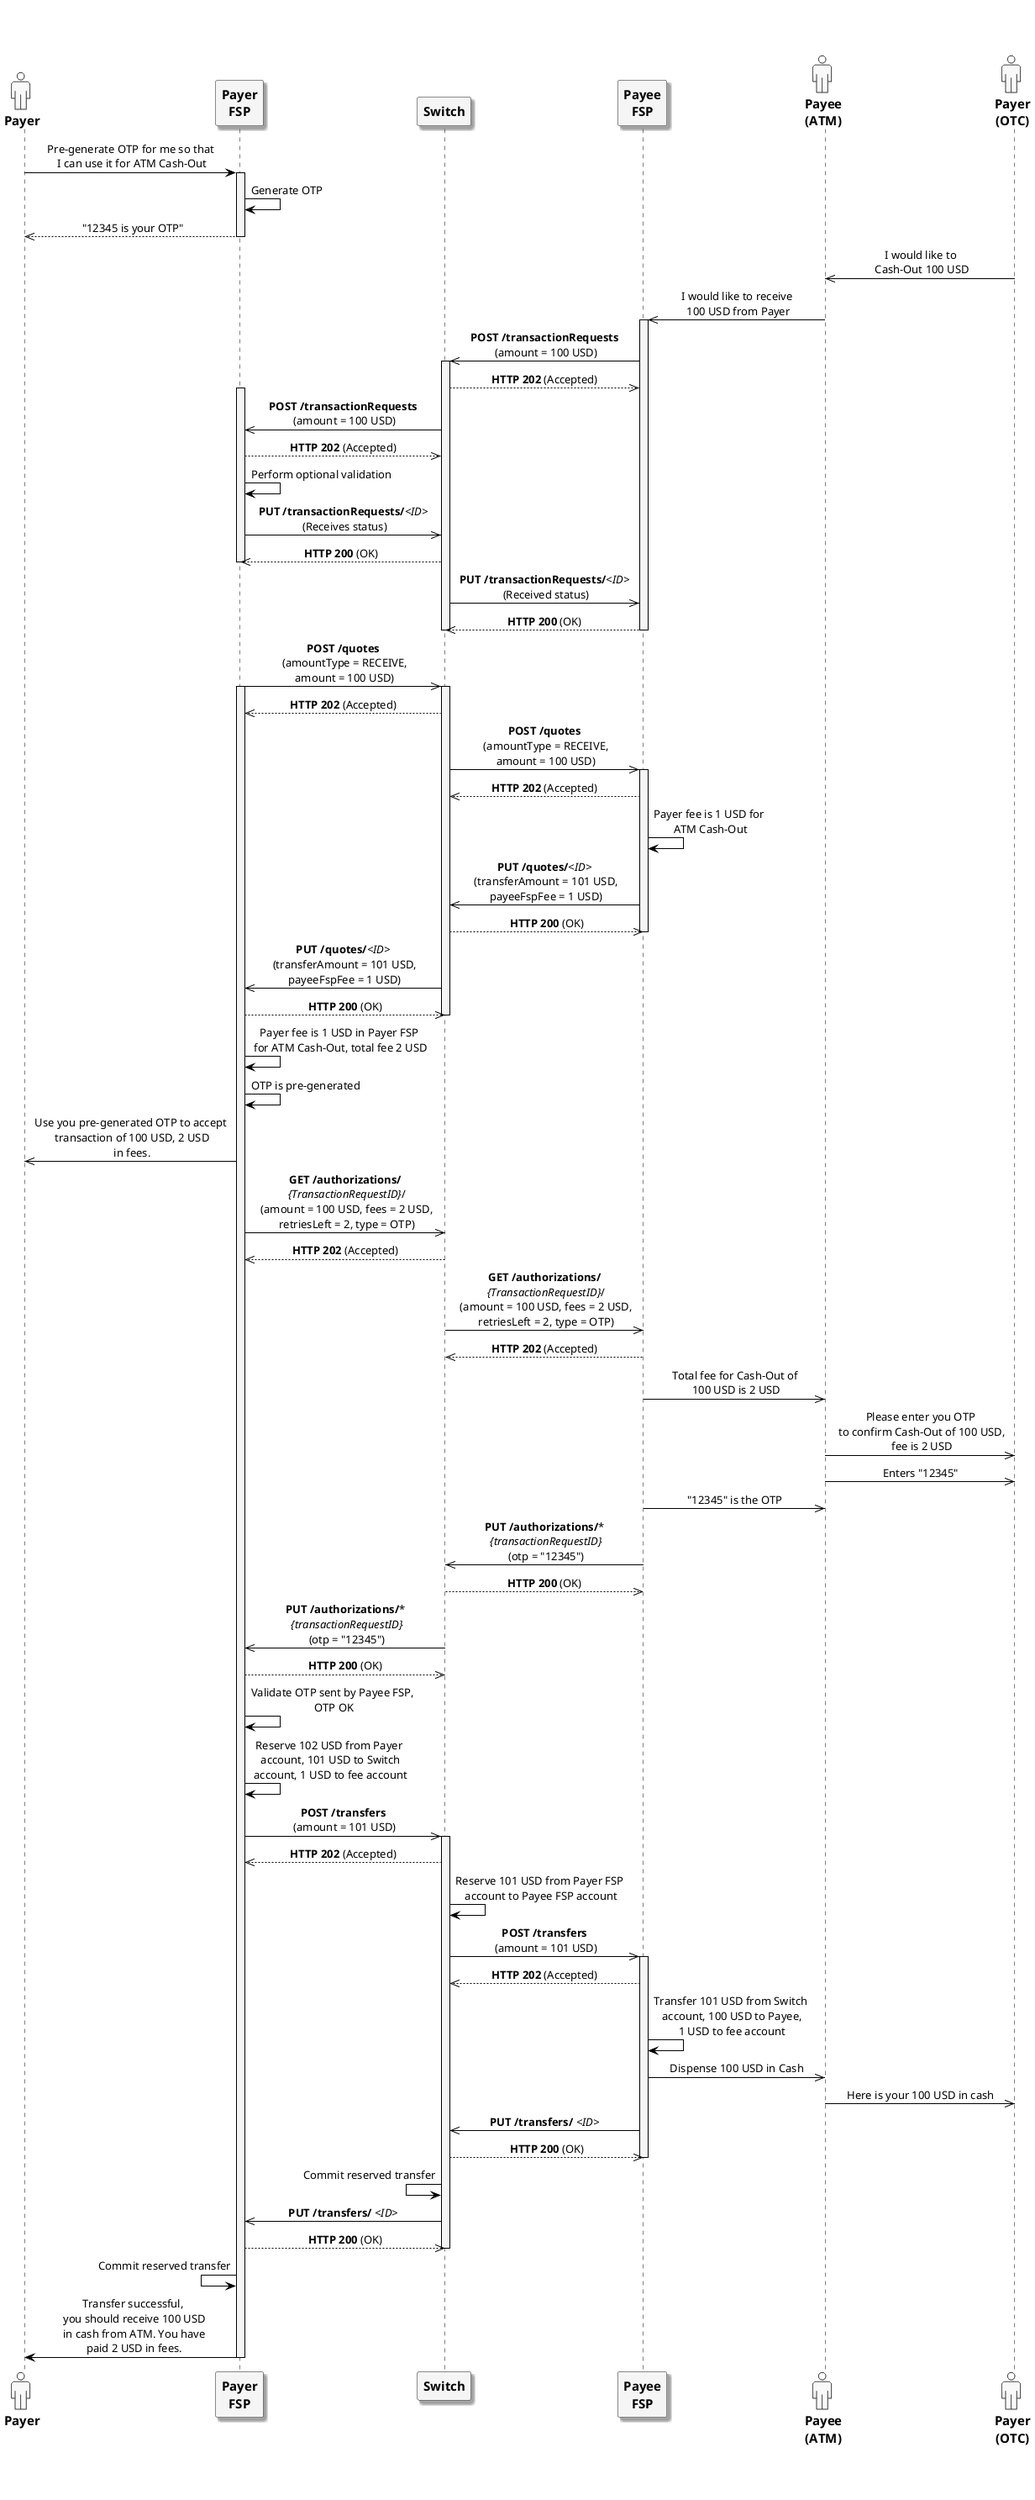 /'*****
License
--------------
Copyright © 2017 Bill & Melinda Gates Foundation
The Mojaloop files are made available by the Bill & Melinda Gates Foundation under the Apache License, Version 2.0 (the "License") and you may not use these files except in compliance with the License. You may obtain a copy of the License at
http://www.apache.org/licenses/LICENSE-2.0
Unless required by applicable law or agreed to in writing, the Mojaloop files are distributed on an "AS IS" BASIS, WITHOUT WARRANTIES OR CONDITIONS OF ANY KIND, either express or implied. See the License for the specific language governing permissions and limitations under the License.
Contributors
--------------
This is the official list of the Mojaloop project contributors for this file.
Names of the original copyright holders (individuals or organizations)
should be listed with a '*' in the first column. People who have
contributed from an organization can be listed under the organization
that actually holds the copyright for their contributions (see the
Gates Foundation organization for an example). Those individuals should have
their names indented and be marked with a '-'. Email address can be added
optionally within square brackets <email>.
* Gates Foundation
- Name Surname <name.surname@gatesfoundation.com>

* Henk Kodde <henk.kodde@modusbox.com>
--------------
******'/

@startuml

' define actor image
sprite $actor [25x48/16] {
    0000000000010000000000000
    0000000006CAC910000000000
    0000000095101292000000000
    0000000651000119000000000
    0000000B10000018400000000
    0000001A10000016600000000
    0000000B10000017510000000
    000000083100001A210000000
    0000000191000176110000000
    000000003A866A61100000000
    0000000000466211100000000
    0003333333334443333310000
    0088888888888888888892000
    0821111111111111111118200
    8311111111111111111111A00
    A111111111111111111111A20
    A111111111111111111111A20
    A111111111111111111111A20
    A111111111111111111111A20
    A111111111111111111111A20
    A111111111111111111111A20
    A111111111111111111111A20
    A111111111111111111111A20
    A111551111111111138111A20
    A111661111111111139111A20
    A211661111111111139111A20
    A211661111111111139111A20
    A211661111161111139111A20
    A2116611111A2111139111A20
    A2116611111A2111139111A20
    A2116611111A2111139111A20
    A7669611111A211113A666B20
    36669611111A211113A666610
    00016611111A2111139111110
    00006611111A2111139100000
    00006611111A2111139100000
    00006611111A2111139100000
    00006611111A2111139100000
    00006611111A2111139100000
    00006611111A2111139100000
    00006611111A2111139100000
    00006611111A2111139100000
    00006611111A2111139100000
    00006611111A2111139100000
    00006966666B7666679100000
    0000266666666666664100000
    0000000111111111111100000
    0000000000000000000000000
}

' declaring skinparam
skinparam sequenceMessageAlign center
skinparam shadowing false
skinparam defaultFontName Arial
skinparam monochrome true
skinparam SequenceLifeLineBackgroundColor WhiteSmoke
skinparam SequenceLifeLineBorderColor Black
skinparam ActorFontStyle Bold
skinparam ActorFontSize 15
skinparam ParticipantFontStyle Bold
skinparam ParticipantFontSize 15
skinparam ParticipantBackgroundColor WhiteSmoke
skinparam ArrowColor Black

skinparam actor {
    Bordercolor none
    Backgroundcolor none
    shadowing false
}

skinparam participant {
    shadowing true
}

' declare title
' title ATM-Initiated Cash-Out example

' Actor Keys:
' participant - FSP(Payer/Payee) and Switch
' actor - Payee/Payer(OTC/Agent)

' declare actors
actor "<$actor>\nPayer" as Payer
participant "Payer\nFSP" as PayerFSP
participant "Switch" as SWITCH
participant "Payee\nFSP" as PayeeFSP
actor "<$actor>\nPayee\n(ATM)" as PayeeATM
actor "<$actor>\nPayer\n(OTC)" as PayerOTC

' start flow

Payer -> PayerFSP: Pre-generate OTP for me so that\n I can use it for ATM Cash-Out
activate PayerFSP
PayerFSP -> PayerFSP: Generate OTP
Payer <<-- PayerFSP: "12345 is your OTP"
deactivate PayerFSP
PayeeATM <<- PayerOTC: I would like to\n Cash-Out 100 USD
PayeeFSP <<- PayeeATM: I would like to receive\n 100 USD from Payer
activate PayeeFSP
PayeeFSP ->> SWITCH: **POST /transactionRequests**\n (amount = 100 USD)
activate SWITCH
PayeeFSP <<-- SWITCH: **HTTP 202** (Accepted)

activate PayerFSP
PayerFSP <<- SWITCH: **POST /transactionRequests**\n (amount = 100 USD)
PayerFSP -->> SWITCH: **HTTP 202** (Accepted)
PayerFSP -> PayerFSP: Perform optional validation
PayerFSP ->> SWITCH: **PUT /transactionRequests/**<i><ID></i>\n (Receives status)
PayerFSP <<-- SWITCH: **HTTP 200** (OK)
deactivate PayerFSP
SWITCH ->> PayeeFSP: **PUT /transactionRequests/**<i><ID></i>\n (Received status)
SWITCH <<-- PayeeFSP: **HTTP 200** (OK)
deactivate SWITCH
deactivate PayeeFSP
PayerFSP ->> SWITCH: **POST /quotes**\n (amountType = RECEIVE,\n amount = 100 USD)
activate PayerFSP
activate SWITCH
PayerFSP <<-- SWITCH: **HTTP 202** (Accepted)
SWITCH ->> PayeeFSP: **POST /quotes**\n (amountType = RECEIVE,\n amount = 100 USD)
activate PayeeFSP
SWITCH <<-- PayeeFSP: **HTTP 202** (Accepted)
PayeeFSP -> PayeeFSP: Payer fee is 1 USD for\n ATM Cash-Out
SWITCH <<- PayeeFSP: **PUT /quotes/**<i><ID></i>\n (transferAmount = 101 USD,\n payeeFspFee = 1 USD)
SWITCH -->> PayeeFSP: **HTTP 200** (OK)
deactivate PayeeFSP
SWITCH ->> PayerFSP: **PUT /quotes/**<i><ID></i>\n (transferAmount = 101 USD,\n payeeFspFee = 1 USD)
SWITCH <<-- PayerFSP: **HTTP 200** (OK)
deactivate SWITCH
PayerFSP -> PayerFSP: Payer fee is 1 USD in Payer FSP\n for ATM Cash-Out, total fee 2 USD
' deactivate PayerFSP
PayerFSP -> PayerFSP: OTP is pre-generated
' activate PayerFSP
Payer <<- PayerFSP: Use you pre-generated OTP to accept\n transaction of 100 USD, 2 USD\n in fees.
PayerFSP ->> SWITCH: **GET /authorizations/**\n <i>{TransactionRequestID}</i>/\n (amount = 100 USD, fees = 2 USD,\n retriesLeft = 2, type = OTP)
PayerFSP <<-- SWITCH: **HTTP 202** (Accepted)
SWITCH ->> PayeeFSP: **GET /authorizations/**\n <i>{TransactionRequestID}</i>/\n (amount = 100 USD, fees = 2 USD,\n retriesLeft = 2, type = OTP)
SWITCH <<-- PayeeFSP: **HTTP 202** (Accepted)
PayeeFSP ->> PayeeATM: Total fee for Cash-Out of\n 100 USD is 2 USD
PayeeATM ->> PayerOTC: Please enter you OTP\n to confirm Cash-Out of 100 USD,\n fee is 2 USD
PayeeATM ->> PayerOTC: Enters "12345"
PayeeFSP ->> PayeeATM: "12345" is the OTP
SWITCH <<- PayeeFSP: **PUT /authorizations/***\n <i>{transactionRequestID}</i>\n (otp = "12345")
SWITCH -->> PayeeFSP: **HTTP 200** (OK)
PayerFSP <<- SWITCH: **PUT /authorizations/***\n <i>{transactionRequestID}</i>\n (otp = "12345")
PayerFSP -->> SWITCH: **HTTP 200** (OK)
PayerFSP -> PayerFSP: Validate OTP sent by Payee FSP,\n OTP OK
' deactivate PayerFSP
PayerFSP -> PayerFSP: Reserve 102 USD from Payer\n account, 101 USD to Switch\n account, 1 USD to fee account
' activate PayerFSP
PayerFSP ->> SWITCH: **POST /transfers**\n (amount = 101 USD)
activate SWITCH
PayerFSP <<-- SWITCH: **HTTP 202** (Accepted)
SWITCH -> SWITCH: Reserve 101 USD from Payer FSP\n account to Payee FSP account
SWITCH ->> PayeeFSP: **POST /transfers**\n (amount = 101 USD)
activate PayeeFSP
SWITCH <<-- PayeeFSP: **HTTP 202** (Accepted)
PayeeFSP -> PayeeFSP: Transfer 101 USD from Switch\n account, 100 USD to Payee,\n 1 USD to fee account
PayeeFSP ->> PayeeATM: Dispense 100 USD in Cash
PayeeATM ->> PayerOTC: Here is your 100 USD in cash
SWITCH <<- PayeeFSP: **PUT /transfers/** <i><ID></i>
SWITCH -->> PayeeFSP: **HTTP 200** (OK)
deactivate PayeeFSP
SWITCH <- SWITCH: Commit reserved transfer
SWITCH ->> PayerFSP: **PUT /transfers/** <i><ID></i>
SWITCH <<-- PayerFSP: **HTTP 200** (OK)
deactivate SWITCH
PayerFSP <- PayerFSP: Commit reserved transfer
Payer <- PayerFSP: Transfer successful,\n you should receive 100 USD\n in cash from ATM. You have\n paid 2 USD in fees.
deactivate PayerFSP
@enduml
